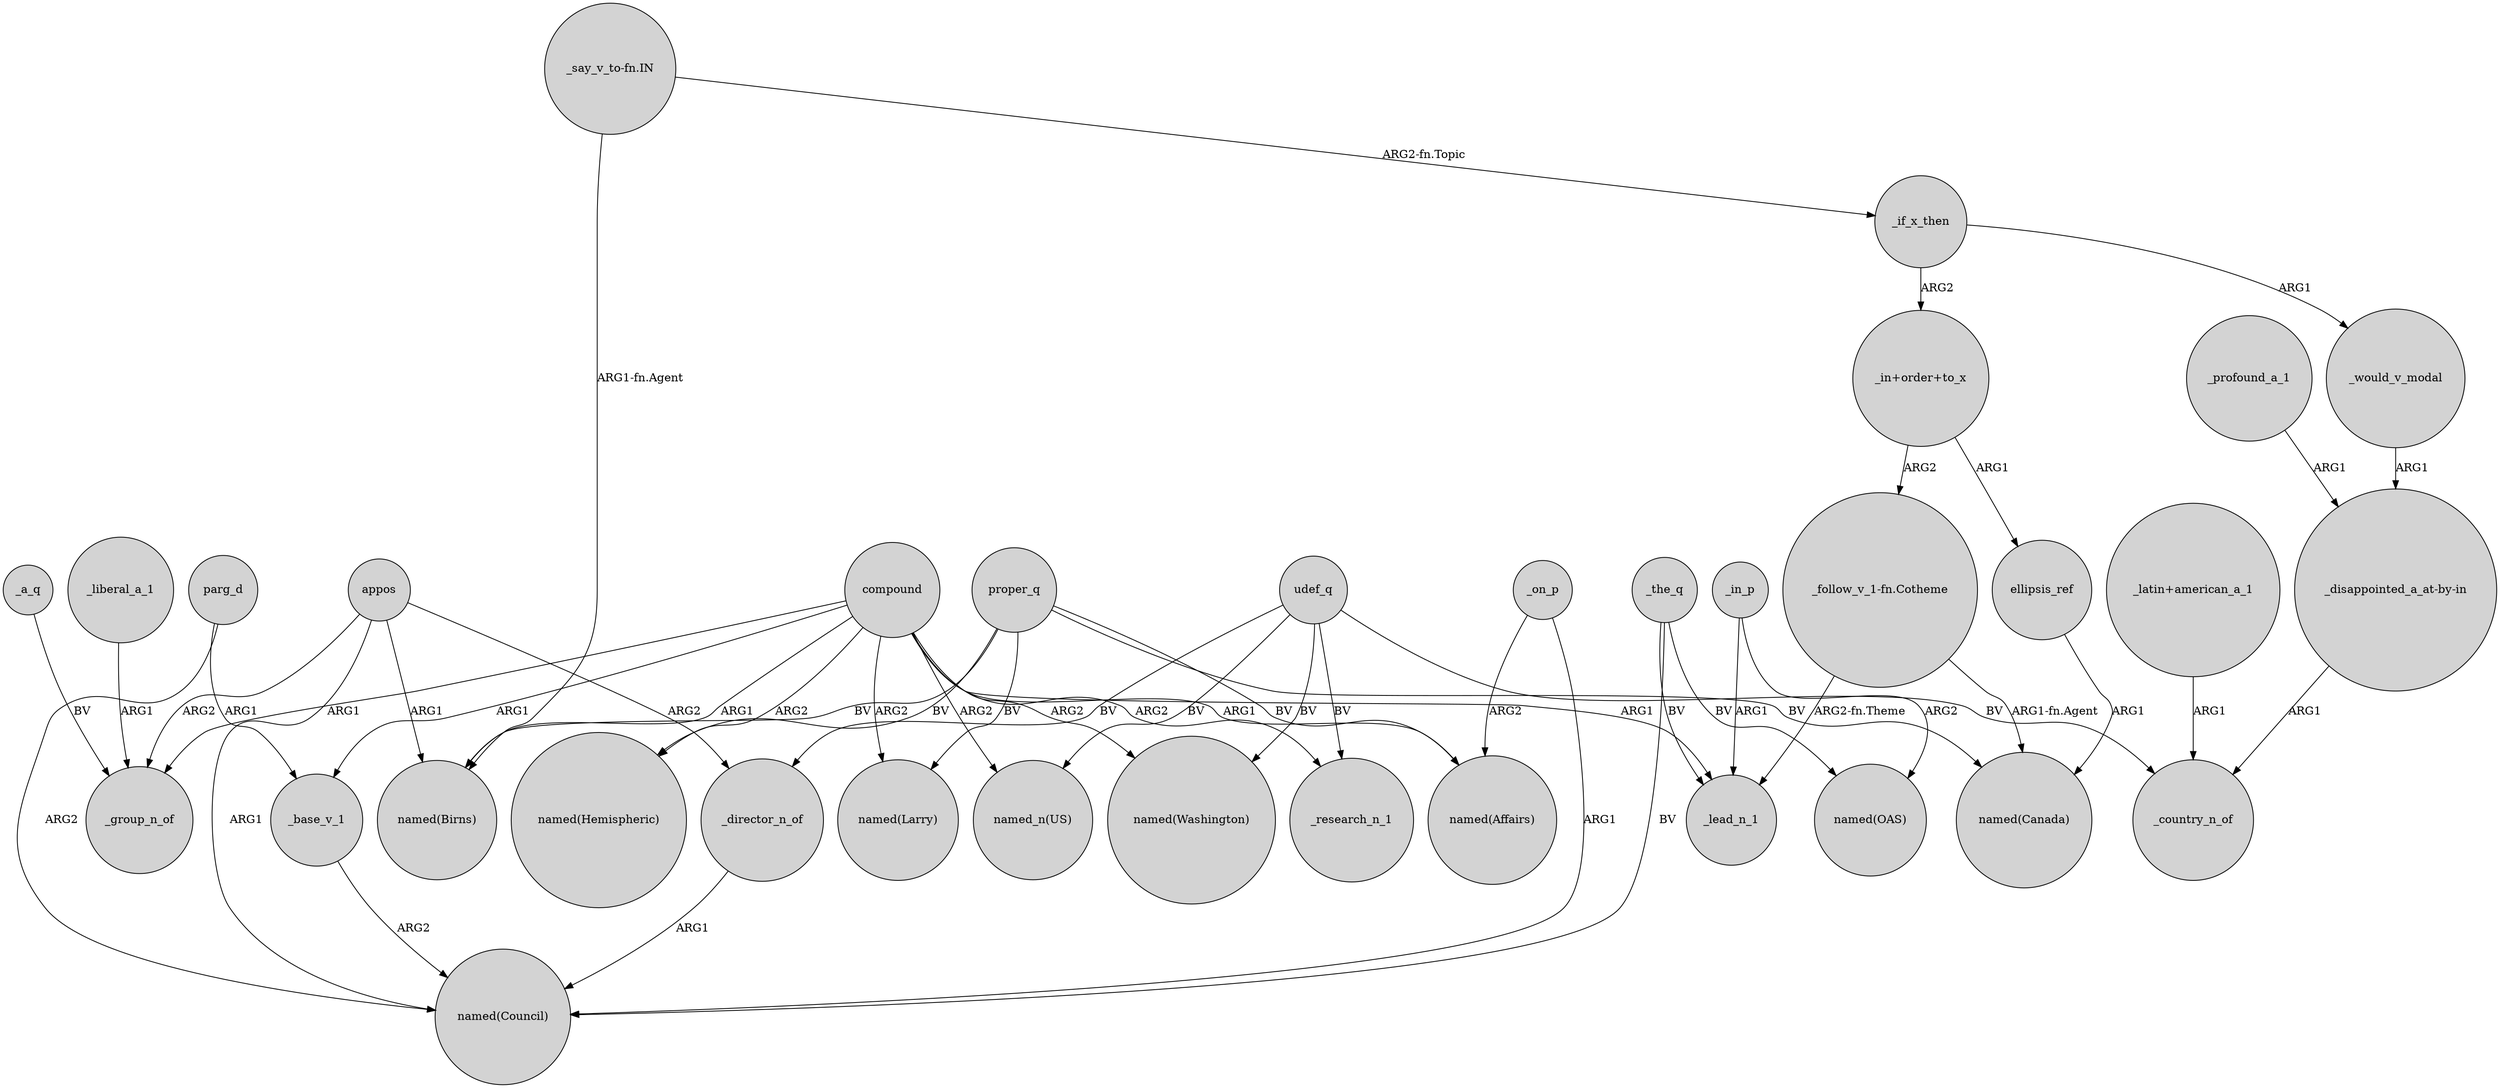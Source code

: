 digraph {
	node [shape=circle style=filled]
	appos -> "named(Council)" [label=ARG1]
	_liberal_a_1 -> _group_n_of [label=ARG1]
	proper_q -> "named(Hemispheric)" [label=BV]
	"_say_v_to-fn.IN" -> _if_x_then [label="ARG2-fn.Topic"]
	"_latin+american_a_1" -> _country_n_of [label=ARG1]
	udef_q -> "named_n(US)" [label=BV]
	parg_d -> "named(Council)" [label=ARG2]
	proper_q -> "named(Canada)" [label=BV]
	_base_v_1 -> "named(Council)" [label=ARG2]
	udef_q -> _research_n_1 [label=BV]
	_on_p -> "named(Affairs)" [label=ARG2]
	ellipsis_ref -> "named(Canada)" [label=ARG1]
	"_in+order+to_x" -> "_follow_v_1-fn.Cotheme" [label=ARG2]
	compound -> "named(Affairs)" [label=ARG1]
	compound -> "named_n(US)" [label=ARG2]
	_the_q -> "named(Council)" [label=BV]
	proper_q -> "named(Larry)" [label=BV]
	"_follow_v_1-fn.Cotheme" -> _lead_n_1 [label="ARG2-fn.Theme"]
	udef_q -> _country_n_of [label=BV]
	udef_q -> "named(Washington)" [label=BV]
	compound -> _lead_n_1 [label=ARG1]
	compound -> _base_v_1 [label=ARG1]
	_the_q -> "named(OAS)" [label=BV]
	_director_n_of -> "named(Council)" [label=ARG1]
	appos -> _group_n_of [label=ARG2]
	compound -> "named(Hemispheric)" [label=ARG2]
	appos -> "named(Birns)" [label=ARG1]
	_profound_a_1 -> "_disappointed_a_at-by-in" [label=ARG1]
	compound -> "named(Birns)" [label=ARG1]
	"_in+order+to_x" -> ellipsis_ref [label=ARG1]
	proper_q -> "named(Birns)" [label=BV]
	"_say_v_to-fn.IN" -> "named(Birns)" [label="ARG1-fn.Agent"]
	proper_q -> "named(Affairs)" [label=BV]
	parg_d -> _base_v_1 [label=ARG1]
	"_disappointed_a_at-by-in" -> _country_n_of [label=ARG1]
	compound -> "named(Larry)" [label=ARG2]
	compound -> "named(Washington)" [label=ARG2]
	_a_q -> _group_n_of [label=BV]
	_if_x_then -> _would_v_modal [label=ARG1]
	_in_p -> "named(OAS)" [label=ARG2]
	_the_q -> _lead_n_1 [label=BV]
	compound -> _research_n_1 [label=ARG2]
	_would_v_modal -> "_disappointed_a_at-by-in" [label=ARG1]
	"_follow_v_1-fn.Cotheme" -> "named(Canada)" [label="ARG1-fn.Agent"]
	appos -> _director_n_of [label=ARG2]
	compound -> _group_n_of [label=ARG1]
	udef_q -> _director_n_of [label=BV]
	_if_x_then -> "_in+order+to_x" [label=ARG2]
	_in_p -> _lead_n_1 [label=ARG1]
	_on_p -> "named(Council)" [label=ARG1]
}

